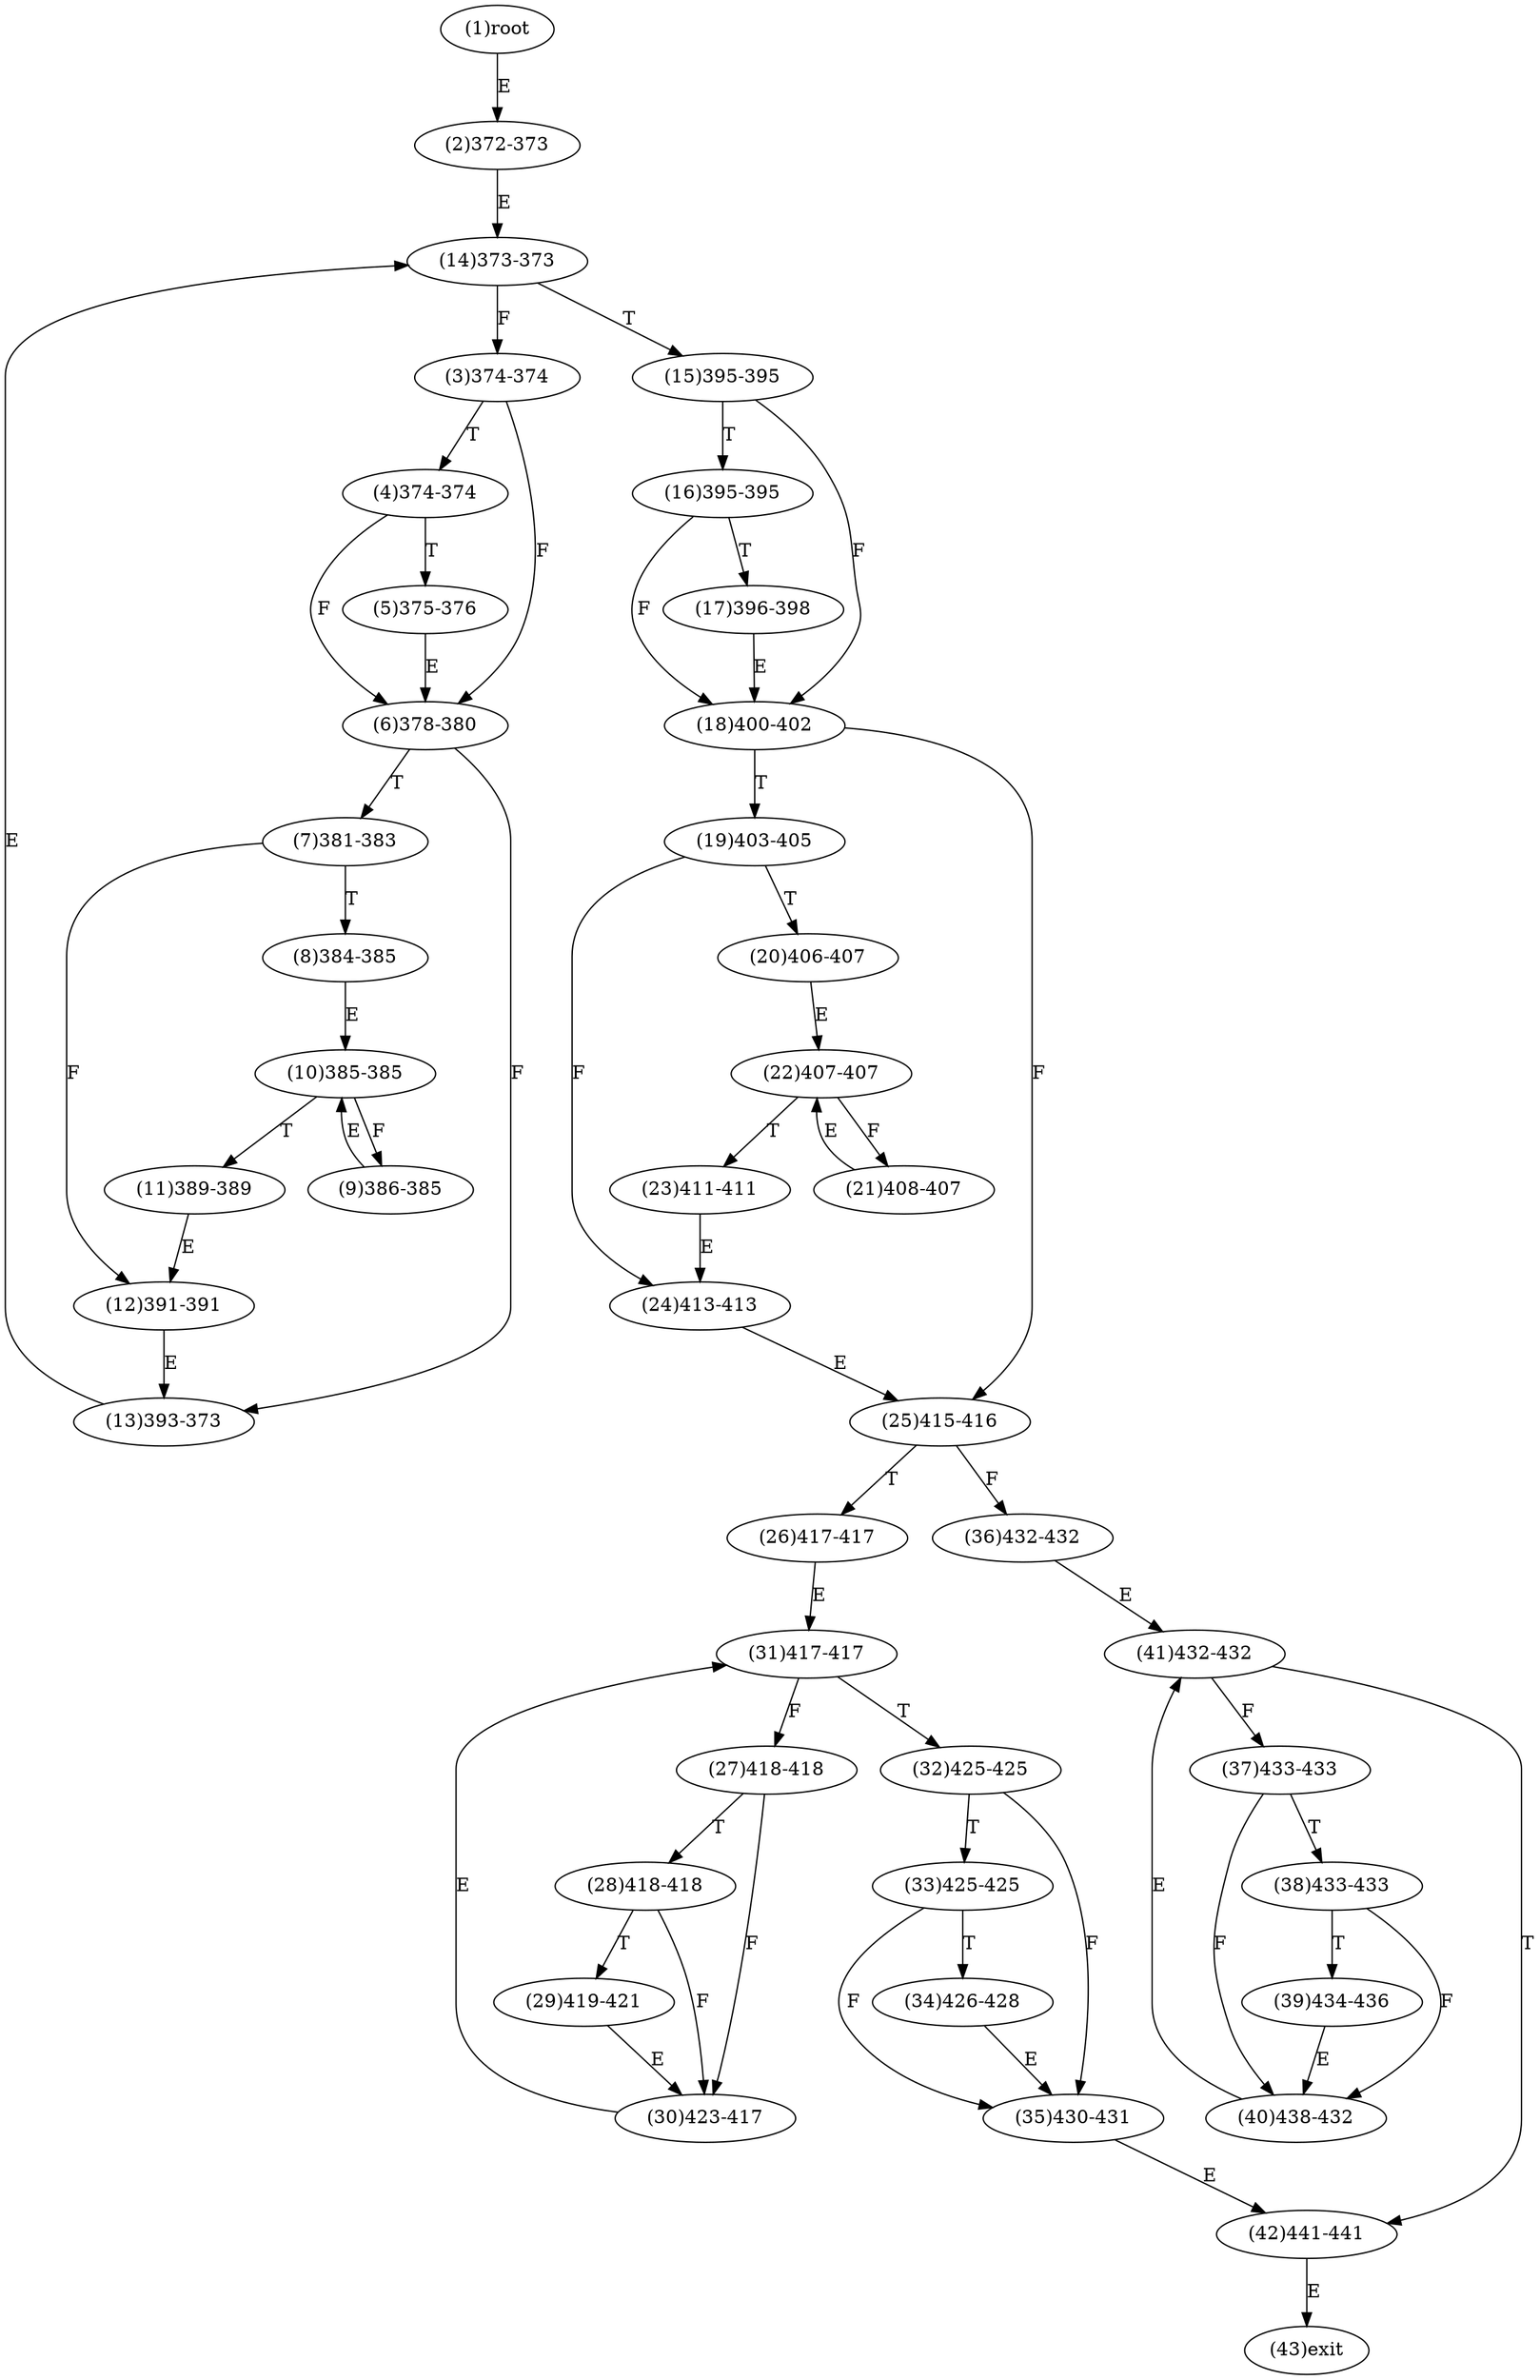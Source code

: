 digraph "" { 
1[ label="(1)root"];
2[ label="(2)372-373"];
3[ label="(3)374-374"];
4[ label="(4)374-374"];
5[ label="(5)375-376"];
6[ label="(6)378-380"];
7[ label="(7)381-383"];
8[ label="(8)384-385"];
9[ label="(9)386-385"];
10[ label="(10)385-385"];
11[ label="(11)389-389"];
12[ label="(12)391-391"];
13[ label="(13)393-373"];
14[ label="(14)373-373"];
15[ label="(15)395-395"];
17[ label="(17)396-398"];
16[ label="(16)395-395"];
19[ label="(19)403-405"];
18[ label="(18)400-402"];
21[ label="(21)408-407"];
20[ label="(20)406-407"];
23[ label="(23)411-411"];
22[ label="(22)407-407"];
25[ label="(25)415-416"];
24[ label="(24)413-413"];
27[ label="(27)418-418"];
26[ label="(26)417-417"];
29[ label="(29)419-421"];
28[ label="(28)418-418"];
31[ label="(31)417-417"];
30[ label="(30)423-417"];
34[ label="(34)426-428"];
35[ label="(35)430-431"];
32[ label="(32)425-425"];
33[ label="(33)425-425"];
38[ label="(38)433-433"];
39[ label="(39)434-436"];
36[ label="(36)432-432"];
37[ label="(37)433-433"];
42[ label="(42)441-441"];
43[ label="(43)exit"];
40[ label="(40)438-432"];
41[ label="(41)432-432"];
1->2[ label="E"];
2->14[ label="E"];
3->6[ label="F"];
3->4[ label="T"];
4->6[ label="F"];
4->5[ label="T"];
5->6[ label="E"];
6->13[ label="F"];
6->7[ label="T"];
7->12[ label="F"];
7->8[ label="T"];
8->10[ label="E"];
9->10[ label="E"];
10->9[ label="F"];
10->11[ label="T"];
11->12[ label="E"];
12->13[ label="E"];
13->14[ label="E"];
14->3[ label="F"];
14->15[ label="T"];
15->18[ label="F"];
15->16[ label="T"];
16->18[ label="F"];
16->17[ label="T"];
17->18[ label="E"];
18->25[ label="F"];
18->19[ label="T"];
19->24[ label="F"];
19->20[ label="T"];
20->22[ label="E"];
21->22[ label="E"];
22->21[ label="F"];
22->23[ label="T"];
23->24[ label="E"];
24->25[ label="E"];
25->36[ label="F"];
25->26[ label="T"];
26->31[ label="E"];
27->30[ label="F"];
27->28[ label="T"];
28->30[ label="F"];
28->29[ label="T"];
29->30[ label="E"];
30->31[ label="E"];
31->27[ label="F"];
31->32[ label="T"];
32->35[ label="F"];
32->33[ label="T"];
33->35[ label="F"];
33->34[ label="T"];
34->35[ label="E"];
35->42[ label="E"];
36->41[ label="E"];
37->40[ label="F"];
37->38[ label="T"];
38->40[ label="F"];
38->39[ label="T"];
39->40[ label="E"];
40->41[ label="E"];
41->37[ label="F"];
41->42[ label="T"];
42->43[ label="E"];
}